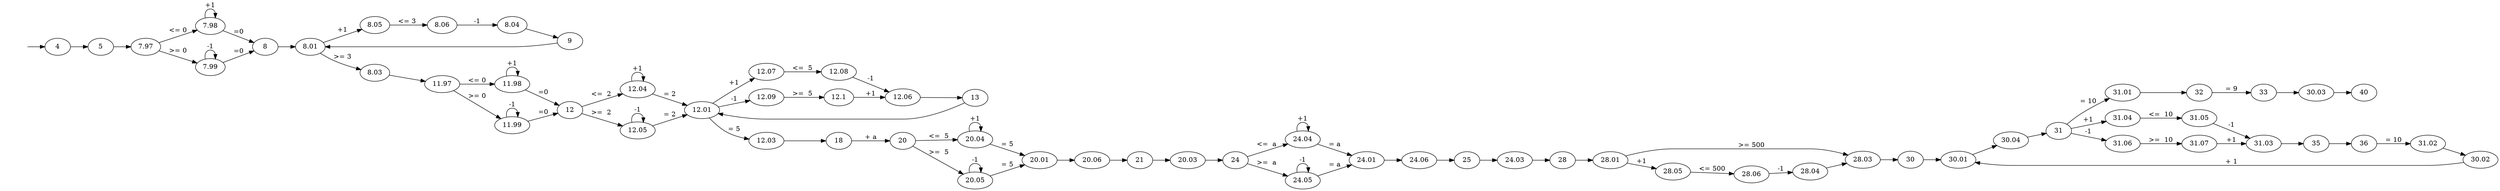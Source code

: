 digraph G {
		rankdir=LR
		Q0[label="4"];
		Q1[label="5"];
		Q2[label="8"];
		Q3[label="7.97"];
		Q4[label="7.98"];
		Q5[label="7.99"];
		Q6[label="8.01"];
		Q7[label="8.04"];
		Q8[label="9"];
		Q9[label="8.05"];
		Q10[label="8.06"];
		Q11[label="8.03"];
		Q12[label="12"];
		Q13[label="11.97"];
		Q14[label="11.98"];
		Q15[label="11.99"];
		Q16[label="12.01"];
		Q17[label="12.04"];
		Q18[label="12.05"];
		Q19[label="12.06"];
		Q20[label="13"];
		Q21[label="12.07"];
		Q22[label="12.08"];
		Q23[label="12.09"];
		Q24[label="12.1"];
		Q25[label="12.03"];
		Q26[label="18"];
		Q27[label="20"];
		Q28[label="20.01"];
		Q29[label="20.04"];
		Q30[label="20.05"];
		Q31[label="20.06"];
		Q32[label="21"];
		Q33[label="20.03"];
		Q34[label="24"];
		Q35[label="24.01"];
		Q36[label="24.04"];
		Q37[label="24.05"];
		Q38[label="24.06"];
		Q39[label="25"];
		Q40[label="24.03"];
		Q41[label="28"];
		Q42[label="28.01"];
		Q43[label="28.04"];
		Q44[label="28.05"];
		Q45[label="28.06"];
		Q46[label="28.03"];
		Q47[label="30"];
		Q48[label="30.01"];
		Q49[label="30.04"];
		Q50[label="31"];
		Q51[label="31.01"];
		Q52[label="32"];
		Q53[label="33"];
		Q54[label="31.03"];
		Q55[label="35"];
		Q56[label="36"];
		Q57[label="31.04"];
		Q58[label="31.05"];
		Q59[label="31.06"];
		Q60[label="31.07"];
		Q61[label="31.02"];
		Q62[label="30.02"];
		Q63[label="30.03"];
		Q64[label="40"];
		Qi[style=invis];
		Qi -> Q0 [label=""]
		Q0 -> Q1 [label=""]
		Q3 -> Q4 [label="<= 0"]
		Q4 -> Q4 [label="+1"]
		Q4 -> Q2 [label="=0"]
		Q3 -> Q5 [label=">= 0"]
		Q5 -> Q5 [label="-1"]
		Q5 -> Q2 [label="=0"]
		Q1 -> Q3 [label=""]
		Q2 -> Q6 [label=""]
		Q7 -> Q8 [label=""]
		Q8 -> Q6 [label=""]
		Q6 -> Q9 [label="+1"]
		Q9 -> Q10 [label="<= 3"]
		Q10 -> Q7 [label="-1"]
		Q6 -> Q11 [label=">= 3"]
		Q13 -> Q14 [label="<= 0"]
		Q14 -> Q14 [label="+1"]
		Q14 -> Q12 [label="=0"]
		Q13 -> Q15 [label=">= 0"]
		Q15 -> Q15 [label="-1"]
		Q15 -> Q12 [label="=0"]
		Q11 -> Q13 [label=""]
		Q12 -> Q17 [label="<=  2"]
		Q17 -> Q17 [label="+1"]
		Q17 -> Q16 [label="= 2"]
		Q12 -> Q18 [label=">=  2"]
		Q18 -> Q18 [label="-1"]
		Q18 -> Q16 [label="= 2"]
		Q19 -> Q20 [label=""]
		Q20 -> Q16 [label=""]
		Q16 -> Q21 [label="+1"]
		Q21 -> Q22 [label="<=  5"]
		Q22 -> Q19 [label="-1"]
		Q16 -> Q23 [label="-1"]
		Q23 -> Q24 [label=">=  5"]
		Q24 -> Q19 [label="+1"]
		Q16 -> Q25 [label="= 5"]
		Q25 -> Q26 [label=""]
		Q26 -> Q27 [label="+ a"]
		Q27 -> Q29 [label="<=  5"]
		Q29 -> Q29 [label="+1"]
		Q29 -> Q28 [label="= 5"]
		Q27 -> Q30 [label=">=  5"]
		Q30 -> Q30 [label="-1"]
		Q30 -> Q28 [label="= 5"]
		Q31 -> Q32 [label=""]
		Q32 -> Q33 [label=""]
		Q28 -> Q31 [label=""]
		Q33 -> Q34 [label=""]
		Q34 -> Q36 [label="<=  a"]
		Q36 -> Q36 [label="+1"]
		Q36 -> Q35 [label="= a"]
		Q34 -> Q37 [label=">=  a"]
		Q37 -> Q37 [label="-1"]
		Q37 -> Q35 [label="= a"]
		Q38 -> Q39 [label=""]
		Q39 -> Q40 [label=""]
		Q35 -> Q38 [label=""]
		Q40 -> Q41 [label=""]
		Q41 -> Q42 [label=""]
		Q43 -> Q46 [label=""]
		Q42 -> Q44 [label="+1"]
		Q44 -> Q45 [label="<= 500"]
		Q45 -> Q43 [label="-1"]
		Q42 -> Q46 [label=">= 500"]
		Q46 -> Q47 [label=""]
		Q47 -> Q48 [label=""]
		Q49 -> Q50 [label=""]
		Q51 -> Q52 [label=""]
		Q52 -> Q53 [label="= 9"]
		Q53 -> Q63 [label=""]
		Q54 -> Q55 [label=""]
		Q55 -> Q56 [label=""]
		Q56 -> Q61 [label="= 10"]
		Q50 -> Q51 [label="= 10"]
		Q50 -> Q57 [label="+1"]
		Q57 -> Q58 [label="<=  10"]
		Q58 -> Q54 [label="-1"]
		Q50 -> Q59 [label="-1"]
		Q59 -> Q60 [label=">=  10"]
		Q60 -> Q54 [label="+1"]
		Q61 -> Q62 [label=""]
		Q62 -> Q48 [label="+ 1"]
		Q48 -> Q49 [label=""]
		Q63 -> Q64 [label=""]
		
}